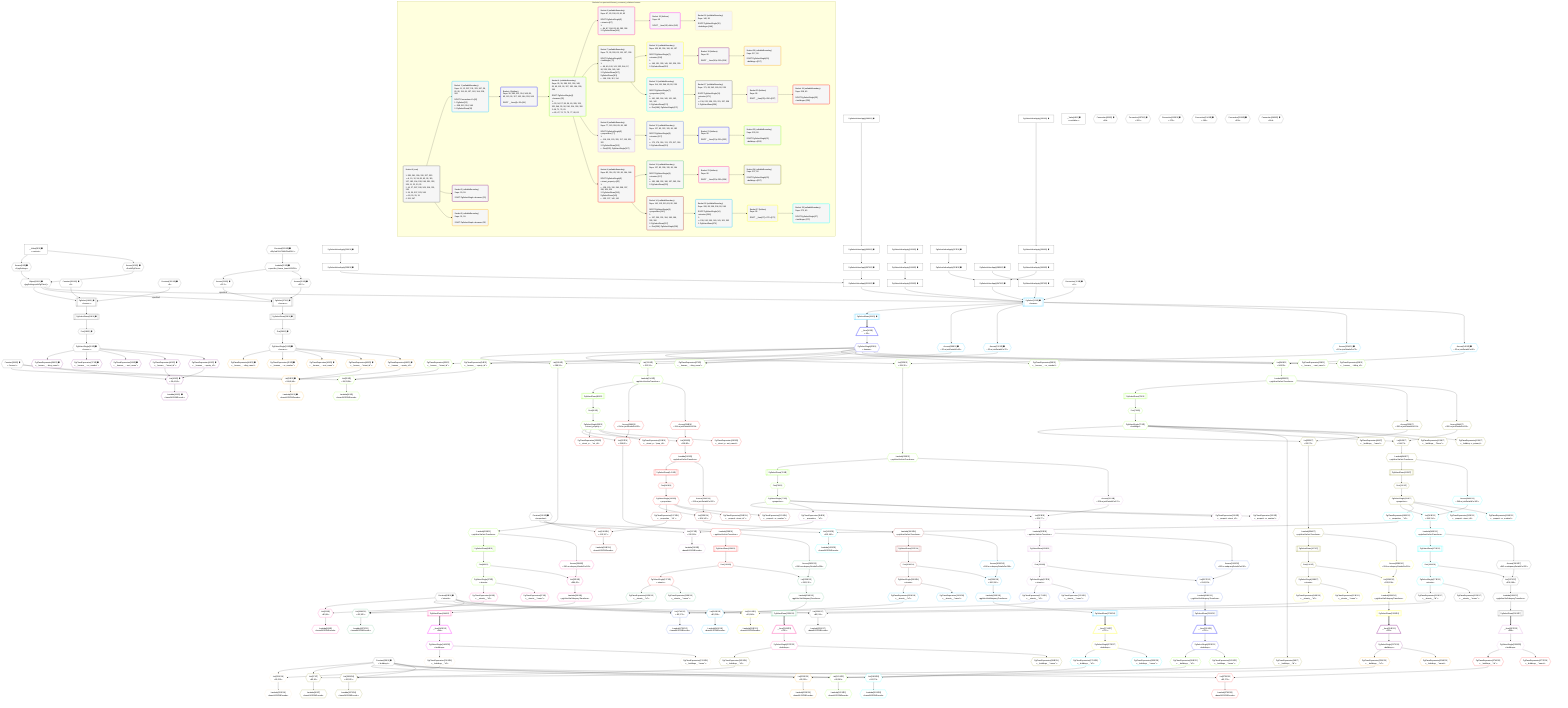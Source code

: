 %%{init: {'themeVariables': { 'fontSize': '12px'}}}%%
graph TD
    classDef path fill:#eee,stroke:#000,color:#000
    classDef plan fill:#fff,stroke-width:1px,color:#000
    classDef itemplan fill:#fff,stroke-width:2px,color:#000
    classDef unbatchedplan fill:#dff,stroke-width:1px,color:#000
    classDef sideeffectplan fill:#fcc,stroke-width:2px,color:#000
    classDef bucket fill:#f6f6f6,color:#000,stroke-width:2px,text-align:left


    %% plan dependencies
    PgSelect16[["PgSelect[16∈0] ➊<br />ᐸhousesᐳ"]]:::plan
    Object11{{"Object[11∈0] ➊<br />ᐸ{pgSettings,withPgClient}ᐳ"}}:::plan
    Constant351{{"Constant[351∈0] ➊<br />ᐸ2ᐳ"}}:::plan
    Constant352{{"Constant[352∈0] ➊<br />ᐸ3ᐳ"}}:::plan
    Object11 & Constant351 & Constant352 --> PgSelect16
    PgSelect27[["PgSelect[27∈0] ➊<br />ᐸhousesᐳ"]]:::plan
    Access23{{"Access[23∈0] ➊<br />ᐸ22.1ᐳ"}}:::plan
    Access25{{"Access[25∈0] ➊<br />ᐸ22.2ᐳ"}}:::plan
    Object11 -->|rejectNull| PgSelect27
    Access23 -->|rejectNull| PgSelect27
    Access25 --> PgSelect27
    Access9{{"Access[9∈0] ➊<br />ᐸ2.pgSettingsᐳ"}}:::plan
    Access10{{"Access[10∈0] ➊<br />ᐸ2.withPgClientᐳ"}}:::plan
    Access9 & Access10 --> Object11
    PgSelectInlineApply311["PgSelectInlineApply[311∈0] ➊"]:::plan
    PgSelectInlineApply295["PgSelectInlineApply[295∈0] ➊"]:::plan
    PgSelectInlineApply307["PgSelectInlineApply[307∈0] ➊"]:::plan
    PgSelectInlineApply295 & PgSelectInlineApply307 --> PgSelectInlineApply311
    PgSelectInlineApply347["PgSelectInlineApply[347∈0] ➊"]:::plan
    PgSelectInlineApply331["PgSelectInlineApply[331∈0] ➊"]:::plan
    PgSelectInlineApply343["PgSelectInlineApply[343∈0] ➊"]:::plan
    PgSelectInlineApply331 & PgSelectInlineApply343 --> PgSelectInlineApply347
    __Value2["__Value[2∈0] ➊<br />ᐸcontextᐳ"]:::plan
    __Value2 --> Access9
    __Value2 --> Access10
    First18{{"First[18∈0] ➊"}}:::plan
    PgSelectRows19[["PgSelectRows[19∈0] ➊"]]:::plan
    PgSelectRows19 --> First18
    PgSelect16 --> PgSelectRows19
    PgSelectSingle20{{"PgSelectSingle[20∈0] ➊<br />ᐸhousesᐳ"}}:::plan
    First18 --> PgSelectSingle20
    Lambda22{{"Lambda[22∈0] ➊<br />ᐸspecifier_House_base64JSONᐳ"}}:::plan
    Constant353{{"Constant[353∈0] ➊<br />ᐸ'WyJob3VzZXMiLDIsM10='ᐳ"}}:::plan
    Constant353 --> Lambda22
    Lambda22 --> Access23
    Lambda22 --> Access25
    First29{{"First[29∈0] ➊"}}:::plan
    PgSelectRows30[["PgSelectRows[30∈0] ➊"]]:::plan
    PgSelectRows30 --> First29
    PgSelect27 --> PgSelectRows30
    PgSelectSingle31{{"PgSelectSingle[31∈0] ➊<br />ᐸhousesᐳ"}}:::plan
    First29 --> PgSelectSingle31
    PgSelectInlineApply287["PgSelectInlineApply[287∈0] ➊"]:::plan
    PgSelectInlineApply283["PgSelectInlineApply[283∈0] ➊"]:::plan
    PgSelectInlineApply283 --> PgSelectInlineApply287
    PgSelectInlineApply291["PgSelectInlineApply[291∈0] ➊"]:::plan
    PgSelectInlineApply291 --> PgSelectInlineApply295
    PgSelectInlineApply303["PgSelectInlineApply[303∈0] ➊"]:::plan
    PgSelectInlineApply299["PgSelectInlineApply[299∈0] ➊"]:::plan
    PgSelectInlineApply299 --> PgSelectInlineApply303
    PgSelectInlineApply303 --> PgSelectInlineApply307
    PgSelectInlineApply319["PgSelectInlineApply[319∈0] ➊"]:::plan
    PgSelectInlineApply315["PgSelectInlineApply[315∈0] ➊"]:::plan
    PgSelectInlineApply315 --> PgSelectInlineApply319
    PgSelectInlineApply323["PgSelectInlineApply[323∈0] ➊"]:::plan
    PgSelectInlineApply319 --> PgSelectInlineApply323
    PgSelectInlineApply327["PgSelectInlineApply[327∈0] ➊"]:::plan
    PgSelectInlineApply327 --> PgSelectInlineApply331
    PgSelectInlineApply339["PgSelectInlineApply[339∈0] ➊"]:::plan
    PgSelectInlineApply335["PgSelectInlineApply[335∈0] ➊"]:::plan
    PgSelectInlineApply335 --> PgSelectInlineApply339
    PgSelectInlineApply339 --> PgSelectInlineApply343
    __Value4["__Value[4∈0] ➊<br />ᐸrootValueᐳ"]:::plan
    Connection12{{"Connection[12∈0] ➊<br />ᐸ8ᐳ"}}:::plan
    Constant39{{"Constant[39∈0] ➊<br />ᐸ'houses'ᐳ"}}:::plan
    Constant83{{"Constant[83∈0] ➊<br />ᐸ'streets'ᐳ"}}:::plan
    Connection93{{"Connection[93∈0] ➊<br />ᐸ89ᐳ"}}:::plan
    Constant95{{"Constant[95∈0] ➊<br />ᐸ'buildings'ᐳ"}}:::plan
    Constant115{{"Constant[115∈0] ➊<br />ᐸ'properties'ᐳ"}}:::plan
    Connection157{{"Connection[157∈0] ➊<br />ᐸ153ᐳ"}}:::plan
    Connection182{{"Connection[182∈0] ➊<br />ᐸ178ᐳ"}}:::plan
    Connection194{{"Connection[194∈0] ➊<br />ᐸ190ᐳ"}}:::plan
    Connection228{{"Connection[228∈0] ➊<br />ᐸ224ᐳ"}}:::plan
    Connection248{{"Connection[248∈0] ➊<br />ᐸ244ᐳ"}}:::plan
    PgSelect32[["PgSelect[32∈1] ➊<br />ᐸhousesᐳ"]]:::plan
    Object11 & Connection12 & PgSelectInlineApply287 & PgSelectInlineApply311 & PgSelectInlineApply323 & PgSelectInlineApply347 --> PgSelect32
    PgSelectRows33[["PgSelectRows[33∈1] ➊"]]:::plan
    PgSelect32 --> PgSelectRows33
    Access288{{"Access[288∈1] ➊<br />ᐸ32.m.joinDetailsFor61ᐳ"}}:::plan
    PgSelect32 --> Access288
    Access312{{"Access[312∈1] ➊<br />ᐸ32.m.joinDetailsFor78ᐳ"}}:::plan
    PgSelect32 --> Access312
    Access324{{"Access[324∈1] ➊<br />ᐸ32.m.joinDetailsFor73ᐳ"}}:::plan
    PgSelect32 --> Access324
    Access348{{"Access[348∈1] ➊<br />ᐸ32.m.joinDetailsFor68ᐳ"}}:::plan
    PgSelect32 --> Access348
    __Item34[/"__Item[34∈4]<br />ᐸ33ᐳ"\]:::itemplan
    PgSelectRows33 ==> __Item34
    PgSelectSingle35{{"PgSelectSingle[35∈4]<br />ᐸhousesᐳ"}}:::plan
    __Item34 --> PgSelectSingle35
    List55{{"List[55∈5]<br />ᐸ39,53,54ᐳ"}}:::plan
    PgClassExpression53{{"PgClassExpression[53∈5]<br />ᐸ__houses__.”street_id”ᐳ"}}:::plan
    PgClassExpression54{{"PgClassExpression[54∈5]<br />ᐸ__houses__...operty_id”ᐳ"}}:::plan
    Constant39 & PgClassExpression53 & PgClassExpression54 --> List55
    List289{{"List[289∈5]<br />ᐸ288,35ᐳ"}}:::plan
    Access288 & PgSelectSingle35 --> List289
    List313{{"List[313∈5]<br />ᐸ312,35ᐳ"}}:::plan
    Access312 & PgSelectSingle35 --> List313
    List325{{"List[325∈5]<br />ᐸ324,35ᐳ"}}:::plan
    Access324 & PgSelectSingle35 --> List325
    List349{{"List[349∈5]<br />ᐸ348,35ᐳ"}}:::plan
    Access348 & PgSelectSingle35 --> List349
    PgSelectSingle35 --> PgClassExpression53
    PgSelectSingle35 --> PgClassExpression54
    Lambda56{{"Lambda[56∈5]<br />ᐸbase64JSONEncodeᐳ"}}:::plan
    List55 --> Lambda56
    PgClassExpression57{{"PgClassExpression[57∈5]<br />ᐸ__houses__...ding_name”ᐳ"}}:::plan
    PgSelectSingle35 --> PgClassExpression57
    PgClassExpression58{{"PgClassExpression[58∈5]<br />ᐸ__houses__...or_number”ᐳ"}}:::plan
    PgSelectSingle35 --> PgClassExpression58
    PgClassExpression59{{"PgClassExpression[59∈5]<br />ᐸ__houses__...reet_name”ᐳ"}}:::plan
    PgSelectSingle35 --> PgClassExpression59
    PgClassExpression60{{"PgClassExpression[60∈5]<br />ᐸ__houses__...ilding_id”ᐳ"}}:::plan
    PgSelectSingle35 --> PgClassExpression60
    First65{{"First[65∈5]"}}:::plan
    PgSelectRows66[["PgSelectRows[66∈5]"]]:::plan
    PgSelectRows66 --> First65
    Lambda290{{"Lambda[290∈5]<br />ᐸpgInlineViaJoinTransformᐳ"}}:::plan
    Lambda290 --> PgSelectRows66
    PgSelectSingle67{{"PgSelectSingle[67∈5]<br />ᐸstreetsᐳ"}}:::plan
    First65 --> PgSelectSingle67
    First70{{"First[70∈5]"}}:::plan
    PgSelectRows71[["PgSelectRows[71∈5]"]]:::plan
    PgSelectRows71 --> First70
    Lambda350{{"Lambda[350∈5]<br />ᐸpgInlineViaJoinTransformᐳ"}}:::plan
    Lambda350 --> PgSelectRows71
    PgSelectSingle72{{"PgSelectSingle[72∈5]<br />ᐸbuildingsᐳ"}}:::plan
    First70 --> PgSelectSingle72
    First75{{"First[75∈5]"}}:::plan
    PgSelectRows76[["PgSelectRows[76∈5]"]]:::plan
    PgSelectRows76 --> First75
    Lambda326{{"Lambda[326∈5]<br />ᐸpgInlineViaJoinTransformᐳ"}}:::plan
    Lambda326 --> PgSelectRows76
    PgSelectSingle77{{"PgSelectSingle[77∈5]<br />ᐸpropertiesᐳ"}}:::plan
    First75 --> PgSelectSingle77
    First80{{"First[80∈5]"}}:::plan
    PgSelectRows81[["PgSelectRows[81∈5]"]]:::plan
    PgSelectRows81 --> First80
    Lambda314{{"Lambda[314∈5]<br />ᐸpgInlineViaJoinTransformᐳ"}}:::plan
    Lambda314 --> PgSelectRows81
    PgSelectSingle82{{"PgSelectSingle[82∈5]<br />ᐸstreet_propertyᐳ"}}:::plan
    First80 --> PgSelectSingle82
    List289 --> Lambda290
    List313 --> Lambda314
    List325 --> Lambda326
    List349 --> Lambda350
    List85{{"List[85∈6]<br />ᐸ83,84ᐳ"}}:::plan
    PgClassExpression84{{"PgClassExpression[84∈6]<br />ᐸ__streets__.”id”ᐳ"}}:::plan
    Constant83 & PgClassExpression84 --> List85
    List285{{"List[285∈6]<br />ᐸ284,65ᐳ"}}:::plan
    Access284{{"Access[284∈6]<br />ᐸ290.m.subqueryDetailsFor143ᐳ"}}:::plan
    Access284 & First65 --> List285
    PgSelectSingle67 --> PgClassExpression84
    Lambda86{{"Lambda[86∈6]<br />ᐸbase64JSONEncodeᐳ"}}:::plan
    List85 --> Lambda86
    PgClassExpression87{{"PgClassExpression[87∈6]<br />ᐸ__streets__.”name”ᐳ"}}:::plan
    PgSelectSingle67 --> PgClassExpression87
    PgSelectRows144[["PgSelectRows[144∈6]"]]:::plan
    Lambda286{{"Lambda[286∈6]<br />ᐸpgInlineViaSubqueryTransformᐳ"}}:::plan
    Lambda286 --> PgSelectRows144
    Lambda290 --> Access284
    List285 --> Lambda286
    __Item145[/"__Item[145∈15]<br />ᐸ144ᐳ"\]:::itemplan
    PgSelectRows144 ==> __Item145
    PgSelectSingle146{{"PgSelectSingle[146∈15]<br />ᐸbuildingsᐳ"}}:::plan
    __Item145 --> PgSelectSingle146
    List211{{"List[211∈16]<br />ᐸ95,210ᐳ"}}:::plan
    PgClassExpression210{{"PgClassExpression[210∈16]<br />ᐸ__buildings__.”id”ᐳ"}}:::plan
    Constant95 & PgClassExpression210 --> List211
    PgSelectSingle146 --> PgClassExpression210
    Lambda212{{"Lambda[212∈16]<br />ᐸbase64JSONEncodeᐳ"}}:::plan
    List211 --> Lambda212
    PgClassExpression213{{"PgClassExpression[213∈16]<br />ᐸ__buildings__.”name”ᐳ"}}:::plan
    PgSelectSingle146 --> PgClassExpression213
    List97{{"List[97∈7]<br />ᐸ95,96ᐳ"}}:::plan
    PgClassExpression96{{"PgClassExpression[96∈7]<br />ᐸ__buildings__.”id”ᐳ"}}:::plan
    Constant95 & PgClassExpression96 --> List97
    List333{{"List[333∈7]<br />ᐸ332,72ᐳ"}}:::plan
    Access332{{"Access[332∈7]<br />ᐸ350.m.joinDetailsFor102ᐳ"}}:::plan
    Access332 & PgSelectSingle72 --> List333
    List345{{"List[345∈7]<br />ᐸ344,72ᐳ"}}:::plan
    Access344{{"Access[344∈7]<br />ᐸ350.m.joinDetailsFor110ᐳ"}}:::plan
    Access344 & PgSelectSingle72 --> List345
    PgSelectSingle72 --> PgClassExpression96
    Lambda98{{"Lambda[98∈7]<br />ᐸbase64JSONEncodeᐳ"}}:::plan
    List97 --> Lambda98
    PgClassExpression99{{"PgClassExpression[99∈7]<br />ᐸ__buildings__.”name”ᐳ"}}:::plan
    PgSelectSingle72 --> PgClassExpression99
    PgClassExpression100{{"PgClassExpression[100∈7]<br />ᐸ__buildings__.”floors”ᐳ"}}:::plan
    PgSelectSingle72 --> PgClassExpression100
    PgClassExpression101{{"PgClassExpression[101∈7]<br />ᐸ__building...s_primary”ᐳ"}}:::plan
    PgSelectSingle72 --> PgClassExpression101
    First106{{"First[106∈7]"}}:::plan
    PgSelectRows107[["PgSelectRows[107∈7]"]]:::plan
    PgSelectRows107 --> First106
    Lambda334{{"Lambda[334∈7]<br />ᐸpgInlineViaJoinTransformᐳ"}}:::plan
    Lambda334 --> PgSelectRows107
    PgSelectSingle108{{"PgSelectSingle[108∈7]<br />ᐸstreetsᐳ"}}:::plan
    First106 --> PgSelectSingle108
    First112{{"First[112∈7]"}}:::plan
    PgSelectRows113[["PgSelectRows[113∈7]"]]:::plan
    PgSelectRows113 --> First112
    Lambda346{{"Lambda[346∈7]<br />ᐸpgInlineViaJoinTransformᐳ"}}:::plan
    Lambda346 --> PgSelectRows113
    PgSelectSingle114{{"PgSelectSingle[114∈7]<br />ᐸpropertiesᐳ"}}:::plan
    First112 --> PgSelectSingle114
    Lambda350 --> Access332
    List333 --> Lambda334
    Lambda350 --> Access344
    List345 --> Lambda346
    List149{{"List[149∈10]<br />ᐸ83,148ᐳ"}}:::plan
    PgClassExpression148{{"PgClassExpression[148∈10]<br />ᐸ__streets__.”id”ᐳ"}}:::plan
    Constant83 & PgClassExpression148 --> List149
    List329{{"List[329∈10]<br />ᐸ328,106ᐳ"}}:::plan
    Access328{{"Access[328∈10]<br />ᐸ334.m.subqueryDetailsFor214ᐳ"}}:::plan
    Access328 & First106 --> List329
    PgSelectSingle108 --> PgClassExpression148
    Lambda150{{"Lambda[150∈10]<br />ᐸbase64JSONEncodeᐳ"}}:::plan
    List149 --> Lambda150
    PgClassExpression151{{"PgClassExpression[151∈10]<br />ᐸ__streets__.”name”ᐳ"}}:::plan
    PgSelectSingle108 --> PgClassExpression151
    PgSelectRows215[["PgSelectRows[215∈10]"]]:::plan
    Lambda330{{"Lambda[330∈10]<br />ᐸpgInlineViaSubqueryTransformᐳ"}}:::plan
    Lambda330 --> PgSelectRows215
    Lambda334 --> Access328
    List329 --> Lambda330
    __Item216[/"__Item[216∈19]<br />ᐸ215ᐳ"\]:::itemplan
    PgSelectRows215 ==> __Item216
    PgSelectSingle217{{"PgSelectSingle[217∈19]<br />ᐸbuildingsᐳ"}}:::plan
    __Item216 --> PgSelectSingle217
    List252{{"List[252∈20]<br />ᐸ95,251ᐳ"}}:::plan
    PgClassExpression251{{"PgClassExpression[251∈20]<br />ᐸ__buildings__.”id”ᐳ"}}:::plan
    Constant95 & PgClassExpression251 --> List252
    PgSelectSingle217 --> PgClassExpression251
    Lambda253{{"Lambda[253∈20]<br />ᐸbase64JSONEncodeᐳ"}}:::plan
    List252 --> Lambda253
    PgClassExpression254{{"PgClassExpression[254∈20]<br />ᐸ__buildings__.”name”ᐳ"}}:::plan
    PgSelectSingle217 --> PgClassExpression254
    List161{{"List[161∈11]<br />ᐸ115,160ᐳ"}}:::plan
    PgClassExpression160{{"PgClassExpression[160∈11]<br />ᐸ__properties__.”id”ᐳ"}}:::plan
    Constant115 & PgClassExpression160 --> List161
    List341{{"List[341∈11]<br />ᐸ340,114ᐳ"}}:::plan
    Access340{{"Access[340∈11]<br />ᐸ346.m.joinDetailsFor165ᐳ"}}:::plan
    Access340 & PgSelectSingle114 --> List341
    PgSelectSingle114 --> PgClassExpression160
    Lambda162{{"Lambda[162∈11]<br />ᐸbase64JSONEncodeᐳ"}}:::plan
    List161 --> Lambda162
    PgClassExpression163{{"PgClassExpression[163∈11]<br />ᐸ__properti...street_id”ᐳ"}}:::plan
    PgSelectSingle114 --> PgClassExpression163
    PgClassExpression164{{"PgClassExpression[164∈11]<br />ᐸ__properti...or_number”ᐳ"}}:::plan
    PgSelectSingle114 --> PgClassExpression164
    First169{{"First[169∈11]"}}:::plan
    PgSelectRows170[["PgSelectRows[170∈11]"]]:::plan
    PgSelectRows170 --> First169
    Lambda342{{"Lambda[342∈11]<br />ᐸpgInlineViaJoinTransformᐳ"}}:::plan
    Lambda342 --> PgSelectRows170
    PgSelectSingle171{{"PgSelectSingle[171∈11]<br />ᐸstreetsᐳ"}}:::plan
    First169 --> PgSelectSingle171
    Lambda346 --> Access340
    List341 --> Lambda342
    List220{{"List[220∈17]<br />ᐸ83,219ᐳ"}}:::plan
    PgClassExpression219{{"PgClassExpression[219∈17]<br />ᐸ__streets__.”id”ᐳ"}}:::plan
    Constant83 & PgClassExpression219 --> List220
    List337{{"List[337∈17]<br />ᐸ336,169ᐳ"}}:::plan
    Access336{{"Access[336∈17]<br />ᐸ342.m.subqueryDetailsFor255ᐳ"}}:::plan
    Access336 & First169 --> List337
    PgSelectSingle171 --> PgClassExpression219
    Lambda221{{"Lambda[221∈17]<br />ᐸbase64JSONEncodeᐳ"}}:::plan
    List220 --> Lambda221
    PgClassExpression222{{"PgClassExpression[222∈17]<br />ᐸ__streets__.”name”ᐳ"}}:::plan
    PgSelectSingle171 --> PgClassExpression222
    PgSelectRows256[["PgSelectRows[256∈17]"]]:::plan
    Lambda338{{"Lambda[338∈17]<br />ᐸpgInlineViaSubqueryTransformᐳ"}}:::plan
    Lambda338 --> PgSelectRows256
    Lambda342 --> Access336
    List337 --> Lambda338
    __Item257[/"__Item[257∈25]<br />ᐸ256ᐳ"\]:::itemplan
    PgSelectRows256 ==> __Item257
    PgSelectSingle258{{"PgSelectSingle[258∈25]<br />ᐸbuildingsᐳ"}}:::plan
    __Item257 --> PgSelectSingle258
    List275{{"List[275∈26]<br />ᐸ95,274ᐳ"}}:::plan
    PgClassExpression274{{"PgClassExpression[274∈26]<br />ᐸ__buildings__.”id”ᐳ"}}:::plan
    Constant95 & PgClassExpression274 --> List275
    PgSelectSingle258 --> PgClassExpression274
    Lambda276{{"Lambda[276∈26]<br />ᐸbase64JSONEncodeᐳ"}}:::plan
    List275 --> Lambda276
    PgClassExpression277{{"PgClassExpression[277∈26]<br />ᐸ__buildings__.”name”ᐳ"}}:::plan
    PgSelectSingle258 --> PgClassExpression277
    List117{{"List[117∈8]<br />ᐸ115,116ᐳ"}}:::plan
    PgClassExpression116{{"PgClassExpression[116∈8]<br />ᐸ__properties__.”id”ᐳ"}}:::plan
    Constant115 & PgClassExpression116 --> List117
    List321{{"List[321∈8]<br />ᐸ320,77ᐳ"}}:::plan
    Access320{{"Access[320∈8]<br />ᐸ326.m.joinDetailsFor121ᐳ"}}:::plan
    Access320 & PgSelectSingle77 --> List321
    PgSelectSingle77 --> PgClassExpression116
    Lambda118{{"Lambda[118∈8]<br />ᐸbase64JSONEncodeᐳ"}}:::plan
    List117 --> Lambda118
    PgClassExpression119{{"PgClassExpression[119∈8]<br />ᐸ__properti...street_id”ᐳ"}}:::plan
    PgSelectSingle77 --> PgClassExpression119
    PgClassExpression120{{"PgClassExpression[120∈8]<br />ᐸ__properti...or_number”ᐳ"}}:::plan
    PgSelectSingle77 --> PgClassExpression120
    First125{{"First[125∈8]"}}:::plan
    PgSelectRows126[["PgSelectRows[126∈8]"]]:::plan
    PgSelectRows126 --> First125
    Lambda322{{"Lambda[322∈8]<br />ᐸpgInlineViaJoinTransformᐳ"}}:::plan
    Lambda322 --> PgSelectRows126
    PgSelectSingle127{{"PgSelectSingle[127∈8]<br />ᐸstreetsᐳ"}}:::plan
    First125 --> PgSelectSingle127
    Lambda326 --> Access320
    List321 --> Lambda322
    List174{{"List[174∈12]<br />ᐸ83,173ᐳ"}}:::plan
    PgClassExpression173{{"PgClassExpression[173∈12]<br />ᐸ__streets__.”id”ᐳ"}}:::plan
    Constant83 & PgClassExpression173 --> List174
    List317{{"List[317∈12]<br />ᐸ316,125ᐳ"}}:::plan
    Access316{{"Access[316∈12]<br />ᐸ322.m.subqueryDetailsFor230ᐳ"}}:::plan
    Access316 & First125 --> List317
    PgSelectSingle127 --> PgClassExpression173
    Lambda175{{"Lambda[175∈12]<br />ᐸbase64JSONEncodeᐳ"}}:::plan
    List174 --> Lambda175
    PgClassExpression176{{"PgClassExpression[176∈12]<br />ᐸ__streets__.”name”ᐳ"}}:::plan
    PgSelectSingle127 --> PgClassExpression176
    PgSelectRows231[["PgSelectRows[231∈12]"]]:::plan
    Lambda318{{"Lambda[318∈12]<br />ᐸpgInlineViaSubqueryTransformᐳ"}}:::plan
    Lambda318 --> PgSelectRows231
    Lambda322 --> Access316
    List317 --> Lambda318
    __Item232[/"__Item[232∈21]<br />ᐸ231ᐳ"\]:::itemplan
    PgSelectRows231 ==> __Item232
    PgSelectSingle233{{"PgSelectSingle[233∈21]<br />ᐸbuildingsᐳ"}}:::plan
    __Item232 --> PgSelectSingle233
    List261{{"List[261∈22]<br />ᐸ95,260ᐳ"}}:::plan
    PgClassExpression260{{"PgClassExpression[260∈22]<br />ᐸ__buildings__.”id”ᐳ"}}:::plan
    Constant95 & PgClassExpression260 --> List261
    PgSelectSingle233 --> PgClassExpression260
    Lambda262{{"Lambda[262∈22]<br />ᐸbase64JSONEncodeᐳ"}}:::plan
    List261 --> Lambda262
    PgClassExpression263{{"PgClassExpression[263∈22]<br />ᐸ__buildings__.”name”ᐳ"}}:::plan
    PgSelectSingle233 --> PgClassExpression263
    List297{{"List[297∈9]<br />ᐸ296,82ᐳ"}}:::plan
    Access296{{"Access[296∈9]<br />ᐸ314.m.joinDetailsFor131ᐳ"}}:::plan
    Access296 & PgSelectSingle82 --> List297
    List309{{"List[309∈9]<br />ᐸ308,82ᐳ"}}:::plan
    Access308{{"Access[308∈9]<br />ᐸ314.m.joinDetailsFor138ᐳ"}}:::plan
    Access308 & PgSelectSingle82 --> List309
    PgClassExpression128{{"PgClassExpression[128∈9]<br />ᐸ__street_p..._.”str_id”ᐳ"}}:::plan
    PgSelectSingle82 --> PgClassExpression128
    PgClassExpression129{{"PgClassExpression[129∈9]<br />ᐸ__street_p....”prop_id”ᐳ"}}:::plan
    PgSelectSingle82 --> PgClassExpression129
    PgClassExpression130{{"PgClassExpression[130∈9]<br />ᐸ__street_p...ent_owner”ᐳ"}}:::plan
    PgSelectSingle82 --> PgClassExpression130
    First135{{"First[135∈9]"}}:::plan
    PgSelectRows136[["PgSelectRows[136∈9]"]]:::plan
    PgSelectRows136 --> First135
    Lambda298{{"Lambda[298∈9]<br />ᐸpgInlineViaJoinTransformᐳ"}}:::plan
    Lambda298 --> PgSelectRows136
    PgSelectSingle137{{"PgSelectSingle[137∈9]<br />ᐸstreetsᐳ"}}:::plan
    First135 --> PgSelectSingle137
    First140{{"First[140∈9]"}}:::plan
    PgSelectRows141[["PgSelectRows[141∈9]"]]:::plan
    PgSelectRows141 --> First140
    Lambda310{{"Lambda[310∈9]<br />ᐸpgInlineViaJoinTransformᐳ"}}:::plan
    Lambda310 --> PgSelectRows141
    PgSelectSingle142{{"PgSelectSingle[142∈9]<br />ᐸpropertiesᐳ"}}:::plan
    First140 --> PgSelectSingle142
    Lambda314 --> Access296
    List297 --> Lambda298
    Lambda314 --> Access308
    List309 --> Lambda310
    List186{{"List[186∈13]<br />ᐸ83,185ᐳ"}}:::plan
    PgClassExpression185{{"PgClassExpression[185∈13]<br />ᐸ__streets__.”id”ᐳ"}}:::plan
    Constant83 & PgClassExpression185 --> List186
    List293{{"List[293∈13]<br />ᐸ292,135ᐳ"}}:::plan
    Access292{{"Access[292∈13]<br />ᐸ298.m.subqueryDetailsFor234ᐳ"}}:::plan
    Access292 & First135 --> List293
    PgSelectSingle137 --> PgClassExpression185
    Lambda187{{"Lambda[187∈13]<br />ᐸbase64JSONEncodeᐳ"}}:::plan
    List186 --> Lambda187
    PgClassExpression188{{"PgClassExpression[188∈13]<br />ᐸ__streets__.”name”ᐳ"}}:::plan
    PgSelectSingle137 --> PgClassExpression188
    PgSelectRows235[["PgSelectRows[235∈13]"]]:::plan
    Lambda294{{"Lambda[294∈13]<br />ᐸpgInlineViaSubqueryTransformᐳ"}}:::plan
    Lambda294 --> PgSelectRows235
    Lambda298 --> Access292
    List293 --> Lambda294
    __Item236[/"__Item[236∈23]<br />ᐸ235ᐳ"\]:::itemplan
    PgSelectRows235 ==> __Item236
    PgSelectSingle237{{"PgSelectSingle[237∈23]<br />ᐸbuildingsᐳ"}}:::plan
    __Item236 --> PgSelectSingle237
    List266{{"List[266∈24]<br />ᐸ95,265ᐳ"}}:::plan
    PgClassExpression265{{"PgClassExpression[265∈24]<br />ᐸ__buildings__.”id”ᐳ"}}:::plan
    Constant95 & PgClassExpression265 --> List266
    PgSelectSingle237 --> PgClassExpression265
    Lambda267{{"Lambda[267∈24]<br />ᐸbase64JSONEncodeᐳ"}}:::plan
    List266 --> Lambda267
    PgClassExpression268{{"PgClassExpression[268∈24]<br />ᐸ__buildings__.”name”ᐳ"}}:::plan
    PgSelectSingle237 --> PgClassExpression268
    List198{{"List[198∈14]<br />ᐸ115,197ᐳ"}}:::plan
    PgClassExpression197{{"PgClassExpression[197∈14]<br />ᐸ__properties__.”id”ᐳ"}}:::plan
    Constant115 & PgClassExpression197 --> List198
    List305{{"List[305∈14]<br />ᐸ304,142ᐳ"}}:::plan
    Access304{{"Access[304∈14]<br />ᐸ310.m.joinDetailsFor202ᐳ"}}:::plan
    Access304 & PgSelectSingle142 --> List305
    PgSelectSingle142 --> PgClassExpression197
    Lambda199{{"Lambda[199∈14]<br />ᐸbase64JSONEncodeᐳ"}}:::plan
    List198 --> Lambda199
    PgClassExpression200{{"PgClassExpression[200∈14]<br />ᐸ__properti...street_id”ᐳ"}}:::plan
    PgSelectSingle142 --> PgClassExpression200
    PgClassExpression201{{"PgClassExpression[201∈14]<br />ᐸ__properti...or_number”ᐳ"}}:::plan
    PgSelectSingle142 --> PgClassExpression201
    First206{{"First[206∈14]"}}:::plan
    PgSelectRows207[["PgSelectRows[207∈14]"]]:::plan
    PgSelectRows207 --> First206
    Lambda306{{"Lambda[306∈14]<br />ᐸpgInlineViaJoinTransformᐳ"}}:::plan
    Lambda306 --> PgSelectRows207
    PgSelectSingle208{{"PgSelectSingle[208∈14]<br />ᐸstreetsᐳ"}}:::plan
    First206 --> PgSelectSingle208
    Lambda310 --> Access304
    List305 --> Lambda306
    List240{{"List[240∈18]<br />ᐸ83,239ᐳ"}}:::plan
    PgClassExpression239{{"PgClassExpression[239∈18]<br />ᐸ__streets__.”id”ᐳ"}}:::plan
    Constant83 & PgClassExpression239 --> List240
    List301{{"List[301∈18]<br />ᐸ300,206ᐳ"}}:::plan
    Access300{{"Access[300∈18]<br />ᐸ306.m.subqueryDetailsFor269ᐳ"}}:::plan
    Access300 & First206 --> List301
    PgSelectSingle208 --> PgClassExpression239
    Lambda241{{"Lambda[241∈18]<br />ᐸbase64JSONEncodeᐳ"}}:::plan
    List240 --> Lambda241
    PgClassExpression242{{"PgClassExpression[242∈18]<br />ᐸ__streets__.”name”ᐳ"}}:::plan
    PgSelectSingle208 --> PgClassExpression242
    PgSelectRows270[["PgSelectRows[270∈18]"]]:::plan
    Lambda302{{"Lambda[302∈18]<br />ᐸpgInlineViaSubqueryTransformᐳ"}}:::plan
    Lambda302 --> PgSelectRows270
    Lambda306 --> Access300
    List301 --> Lambda302
    __Item271[/"__Item[271∈27]<br />ᐸ270ᐳ"\]:::itemplan
    PgSelectRows270 ==> __Item271
    PgSelectSingle272{{"PgSelectSingle[272∈27]<br />ᐸbuildingsᐳ"}}:::plan
    __Item271 --> PgSelectSingle272
    List280{{"List[280∈28]<br />ᐸ95,279ᐳ"}}:::plan
    PgClassExpression279{{"PgClassExpression[279∈28]<br />ᐸ__buildings__.”id”ᐳ"}}:::plan
    Constant95 & PgClassExpression279 --> List280
    PgSelectSingle272 --> PgClassExpression279
    Lambda281{{"Lambda[281∈28]<br />ᐸbase64JSONEncodeᐳ"}}:::plan
    List280 --> Lambda281
    PgClassExpression282{{"PgClassExpression[282∈28]<br />ᐸ__buildings__.”name”ᐳ"}}:::plan
    PgSelectSingle272 --> PgClassExpression282
    List42{{"List[42∈2] ➊<br />ᐸ39,40,41ᐳ"}}:::plan
    PgClassExpression40{{"PgClassExpression[40∈2] ➊<br />ᐸ__houses__.”street_id”ᐳ"}}:::plan
    PgClassExpression41{{"PgClassExpression[41∈2] ➊<br />ᐸ__houses__...operty_id”ᐳ"}}:::plan
    Constant39 & PgClassExpression40 & PgClassExpression41 --> List42
    PgClassExpression36{{"PgClassExpression[36∈2] ➊<br />ᐸ__houses__...ding_name”ᐳ"}}:::plan
    PgSelectSingle20 --> PgClassExpression36
    PgClassExpression37{{"PgClassExpression[37∈2] ➊<br />ᐸ__houses__...or_number”ᐳ"}}:::plan
    PgSelectSingle20 --> PgClassExpression37
    PgClassExpression38{{"PgClassExpression[38∈2] ➊<br />ᐸ__houses__...reet_name”ᐳ"}}:::plan
    PgSelectSingle20 --> PgClassExpression38
    PgSelectSingle20 --> PgClassExpression40
    PgSelectSingle20 --> PgClassExpression41
    Lambda43{{"Lambda[43∈2] ➊<br />ᐸbase64JSONEncodeᐳ"}}:::plan
    List42 --> Lambda43
    List50{{"List[50∈3] ➊<br />ᐸ39,48,49ᐳ"}}:::plan
    PgClassExpression48{{"PgClassExpression[48∈3] ➊<br />ᐸ__houses__.”street_id”ᐳ"}}:::plan
    PgClassExpression49{{"PgClassExpression[49∈3] ➊<br />ᐸ__houses__...operty_id”ᐳ"}}:::plan
    Constant39 & PgClassExpression48 & PgClassExpression49 --> List50
    PgClassExpression44{{"PgClassExpression[44∈3] ➊<br />ᐸ__houses__...ding_name”ᐳ"}}:::plan
    PgSelectSingle31 --> PgClassExpression44
    PgClassExpression45{{"PgClassExpression[45∈3] ➊<br />ᐸ__houses__...or_number”ᐳ"}}:::plan
    PgSelectSingle31 --> PgClassExpression45
    PgClassExpression46{{"PgClassExpression[46∈3] ➊<br />ᐸ__houses__...reet_name”ᐳ"}}:::plan
    PgSelectSingle31 --> PgClassExpression46
    PgSelectSingle31 --> PgClassExpression48
    PgSelectSingle31 --> PgClassExpression49
    Lambda51{{"Lambda[51∈3] ➊<br />ᐸbase64JSONEncodeᐳ"}}:::plan
    List50 --> Lambda51

    %% define steps

    subgraph "Buckets for queries/v4/smart_comment_relations.houses"
    Bucket0("Bucket 0 (root)<br /><br />1: 283, 291, 299, 315, 327, 335<br />ᐳ: 9, 10, 12, 39, 83, 93, 95, 115, 157, 182, 194, 228, 248, 351, 352, 353, 11, 22, 23, 25<br />2: 16, 27, 287, 295, 303, 319, 331, 339<br />3: 19, 30, 307, 323, 343<br />ᐳ: 18, 20, 29, 31<br />4: 311, 347"):::bucket
    classDef bucket0 stroke:#696969
    class Bucket0,__Value2,__Value4,Access9,Access10,Object11,Connection12,PgSelect16,First18,PgSelectRows19,PgSelectSingle20,Lambda22,Access23,Access25,PgSelect27,First29,PgSelectRows30,PgSelectSingle31,Constant39,Constant83,Connection93,Constant95,Constant115,Connection157,Connection182,Connection194,Connection228,Connection248,PgSelectInlineApply283,PgSelectInlineApply287,PgSelectInlineApply291,PgSelectInlineApply295,PgSelectInlineApply299,PgSelectInlineApply303,PgSelectInlineApply307,PgSelectInlineApply311,PgSelectInlineApply315,PgSelectInlineApply319,PgSelectInlineApply323,PgSelectInlineApply327,PgSelectInlineApply331,PgSelectInlineApply335,PgSelectInlineApply339,PgSelectInlineApply343,PgSelectInlineApply347,Constant351,Constant352,Constant353 bucket0
    Bucket1("Bucket 1 (nullableBoundary)<br />Deps: 11, 12, 287, 311, 323, 347, 39, 83, 95, 115, 93, 157, 182, 194, 228, 248<br /><br />ROOT Connectionᐸ8ᐳ[12]<br />1: PgSelect[32]<br />ᐳ: 288, 312, 324, 348<br />2: PgSelectRows[33]"):::bucket
    classDef bucket1 stroke:#00bfff
    class Bucket1,PgSelect32,PgSelectRows33,Access288,Access312,Access324,Access348 bucket1
    Bucket2("Bucket 2 (nullableBoundary)<br />Deps: 20, 39<br /><br />ROOT PgSelectSingleᐸhousesᐳ[20]"):::bucket
    classDef bucket2 stroke:#7f007f
    class Bucket2,PgClassExpression36,PgClassExpression37,PgClassExpression38,PgClassExpression40,PgClassExpression41,List42,Lambda43 bucket2
    Bucket3("Bucket 3 (nullableBoundary)<br />Deps: 31, 39<br /><br />ROOT PgSelectSingleᐸhousesᐳ[31]"):::bucket
    classDef bucket3 stroke:#ffa500
    class Bucket3,PgClassExpression44,PgClassExpression45,PgClassExpression46,PgClassExpression48,PgClassExpression49,List50,Lambda51 bucket3
    Bucket4("Bucket 4 (listItem)<br />Deps: 39, 288, 312, 324, 348, 83, 95, 115, 93, 157, 182, 194, 228, 248<br /><br />ROOT __Item{4}ᐸ33ᐳ[34]"):::bucket
    classDef bucket4 stroke:#0000ff
    class Bucket4,__Item34,PgSelectSingle35 bucket4
    Bucket5("Bucket 5 (nullableBoundary)<br />Deps: 35, 39, 288, 312, 324, 348, 83, 95, 115, 93, 157, 182, 194, 228, 248<br /><br />ROOT PgSelectSingle{4}ᐸhousesᐳ[35]<br />1: <br />ᐳ: 53, 54, 57, 58, 59, 60, 289, 313, 325, 349, 55, 56, 290, 314, 326, 350<br />2: 66, 71, 76, 81<br />ᐳ: 65, 67, 70, 72, 75, 77, 80, 82"):::bucket
    classDef bucket5 stroke:#7fff00
    class Bucket5,PgClassExpression53,PgClassExpression54,List55,Lambda56,PgClassExpression57,PgClassExpression58,PgClassExpression59,PgClassExpression60,First65,PgSelectRows66,PgSelectSingle67,First70,PgSelectRows71,PgSelectSingle72,First75,PgSelectRows76,PgSelectSingle77,First80,PgSelectRows81,PgSelectSingle82,List289,Lambda290,List313,Lambda314,List325,Lambda326,List349,Lambda350 bucket5
    Bucket6("Bucket 6 (nullableBoundary)<br />Deps: 67, 83, 290, 65, 95, 93<br /><br />ROOT PgSelectSingle{5}ᐸstreetsᐳ[67]<br />1: <br />ᐳ: 84, 87, 284, 85, 86, 285, 286<br />2: PgSelectRows[144]"):::bucket
    classDef bucket6 stroke:#ff1493
    class Bucket6,PgClassExpression84,List85,Lambda86,PgClassExpression87,PgSelectRows144,Access284,List285,Lambda286 bucket6
    Bucket7("Bucket 7 (nullableBoundary)<br />Deps: 72, 95, 350, 83, 115, 157, 228<br /><br />ROOT PgSelectSingle{5}ᐸbuildingsᐳ[72]<br />1: <br />ᐳ: 96, 99, 100, 101, 332, 344, 97, 98, 333, 334, 345, 346<br />2: PgSelectRows[107], PgSelectRows[113]<br />ᐳ: 106, 108, 112, 114"):::bucket
    classDef bucket7 stroke:#808000
    class Bucket7,PgClassExpression96,List97,Lambda98,PgClassExpression99,PgClassExpression100,PgClassExpression101,First106,PgSelectRows107,PgSelectSingle108,First112,PgSelectRows113,PgSelectSingle114,Access332,List333,Lambda334,Access344,List345,Lambda346 bucket7
    Bucket8("Bucket 8 (nullableBoundary)<br />Deps: 77, 115, 326, 83, 95, 182<br /><br />ROOT PgSelectSingle{5}ᐸpropertiesᐳ[77]<br />1: <br />ᐳ: 116, 119, 120, 320, 117, 118, 321, 322<br />2: PgSelectRows[126]<br />ᐳ: First[125], PgSelectSingle[127]"):::bucket
    classDef bucket8 stroke:#dda0dd
    class Bucket8,PgClassExpression116,List117,Lambda118,PgClassExpression119,PgClassExpression120,First125,PgSelectRows126,PgSelectSingle127,Access320,List321,Lambda322 bucket8
    Bucket9("Bucket 9 (nullableBoundary)<br />Deps: 82, 314, 83, 115, 95, 194, 248<br /><br />ROOT PgSelectSingle{5}ᐸstreet_propertyᐳ[82]<br />1: <br />ᐳ: 128, 129, 130, 296, 308, 297, 298, 309, 310<br />2: PgSelectRows[136], PgSelectRows[141]<br />ᐳ: 135, 137, 140, 142"):::bucket
    classDef bucket9 stroke:#ff0000
    class Bucket9,PgClassExpression128,PgClassExpression129,PgClassExpression130,First135,PgSelectRows136,PgSelectSingle137,First140,PgSelectRows141,PgSelectSingle142,Access296,List297,Lambda298,Access308,List309,Lambda310 bucket9
    Bucket10("Bucket 10 (nullableBoundary)<br />Deps: 108, 83, 334, 106, 95, 157<br /><br />ROOT PgSelectSingle{7}ᐸstreetsᐳ[108]<br />1: <br />ᐳ: 148, 151, 328, 149, 150, 329, 330<br />2: PgSelectRows[215]"):::bucket
    classDef bucket10 stroke:#ffff00
    class Bucket10,PgClassExpression148,List149,Lambda150,PgClassExpression151,PgSelectRows215,Access328,List329,Lambda330 bucket10
    Bucket11("Bucket 11 (nullableBoundary)<br />Deps: 114, 115, 346, 83, 95, 228<br /><br />ROOT PgSelectSingle{7}ᐸpropertiesᐳ[114]<br />1: <br />ᐳ: 160, 163, 164, 340, 161, 162, 341, 342<br />2: PgSelectRows[170]<br />ᐳ: First[169], PgSelectSingle[171]"):::bucket
    classDef bucket11 stroke:#00ffff
    class Bucket11,PgClassExpression160,List161,Lambda162,PgClassExpression163,PgClassExpression164,First169,PgSelectRows170,PgSelectSingle171,Access340,List341,Lambda342 bucket11
    Bucket12("Bucket 12 (nullableBoundary)<br />Deps: 127, 83, 322, 125, 95, 182<br /><br />ROOT PgSelectSingle{8}ᐸstreetsᐳ[127]<br />1: <br />ᐳ: 173, 176, 316, 174, 175, 317, 318<br />2: PgSelectRows[231]"):::bucket
    classDef bucket12 stroke:#4169e1
    class Bucket12,PgClassExpression173,List174,Lambda175,PgClassExpression176,PgSelectRows231,Access316,List317,Lambda318 bucket12
    Bucket13("Bucket 13 (nullableBoundary)<br />Deps: 137, 83, 298, 135, 95, 194<br /><br />ROOT PgSelectSingle{9}ᐸstreetsᐳ[137]<br />1: <br />ᐳ: 185, 188, 292, 186, 187, 293, 294<br />2: PgSelectRows[235]"):::bucket
    classDef bucket13 stroke:#3cb371
    class Bucket13,PgClassExpression185,List186,Lambda187,PgClassExpression188,PgSelectRows235,Access292,List293,Lambda294 bucket13
    Bucket14("Bucket 14 (nullableBoundary)<br />Deps: 142, 115, 310, 83, 95, 248<br /><br />ROOT PgSelectSingle{9}ᐸpropertiesᐳ[142]<br />1: <br />ᐳ: 197, 200, 201, 304, 198, 199, 305, 306<br />2: PgSelectRows[207]<br />ᐳ: First[206], PgSelectSingle[208]"):::bucket
    classDef bucket14 stroke:#a52a2a
    class Bucket14,PgClassExpression197,List198,Lambda199,PgClassExpression200,PgClassExpression201,First206,PgSelectRows207,PgSelectSingle208,Access304,List305,Lambda306 bucket14
    Bucket15("Bucket 15 (listItem)<br />Deps: 95<br /><br />ROOT __Item{15}ᐸ144ᐳ[145]"):::bucket
    classDef bucket15 stroke:#ff00ff
    class Bucket15,__Item145,PgSelectSingle146 bucket15
    Bucket16("Bucket 16 (nullableBoundary)<br />Deps: 146, 95<br /><br />ROOT PgSelectSingle{15}ᐸbuildingsᐳ[146]"):::bucket
    classDef bucket16 stroke:#f5deb3
    class Bucket16,PgClassExpression210,List211,Lambda212,PgClassExpression213 bucket16
    Bucket17("Bucket 17 (nullableBoundary)<br />Deps: 171, 83, 342, 169, 95, 228<br /><br />ROOT PgSelectSingle{11}ᐸstreetsᐳ[171]<br />1: <br />ᐳ: 219, 222, 336, 220, 221, 337, 338<br />2: PgSelectRows[256]"):::bucket
    classDef bucket17 stroke:#696969
    class Bucket17,PgClassExpression219,List220,Lambda221,PgClassExpression222,PgSelectRows256,Access336,List337,Lambda338 bucket17
    Bucket18("Bucket 18 (nullableBoundary)<br />Deps: 208, 83, 306, 206, 95, 248<br /><br />ROOT PgSelectSingle{14}ᐸstreetsᐳ[208]<br />1: <br />ᐳ: 239, 242, 300, 240, 241, 301, 302<br />2: PgSelectRows[270]"):::bucket
    classDef bucket18 stroke:#00bfff
    class Bucket18,PgClassExpression239,List240,Lambda241,PgClassExpression242,PgSelectRows270,Access300,List301,Lambda302 bucket18
    Bucket19("Bucket 19 (listItem)<br />Deps: 95<br /><br />ROOT __Item{19}ᐸ215ᐳ[216]"):::bucket
    classDef bucket19 stroke:#7f007f
    class Bucket19,__Item216,PgSelectSingle217 bucket19
    Bucket20("Bucket 20 (nullableBoundary)<br />Deps: 217, 95<br /><br />ROOT PgSelectSingle{19}ᐸbuildingsᐳ[217]"):::bucket
    classDef bucket20 stroke:#ffa500
    class Bucket20,PgClassExpression251,List252,Lambda253,PgClassExpression254 bucket20
    Bucket21("Bucket 21 (listItem)<br />Deps: 95<br /><br />ROOT __Item{21}ᐸ231ᐳ[232]"):::bucket
    classDef bucket21 stroke:#0000ff
    class Bucket21,__Item232,PgSelectSingle233 bucket21
    Bucket22("Bucket 22 (nullableBoundary)<br />Deps: 233, 95<br /><br />ROOT PgSelectSingle{21}ᐸbuildingsᐳ[233]"):::bucket
    classDef bucket22 stroke:#7fff00
    class Bucket22,PgClassExpression260,List261,Lambda262,PgClassExpression263 bucket22
    Bucket23("Bucket 23 (listItem)<br />Deps: 95<br /><br />ROOT __Item{23}ᐸ235ᐳ[236]"):::bucket
    classDef bucket23 stroke:#ff1493
    class Bucket23,__Item236,PgSelectSingle237 bucket23
    Bucket24("Bucket 24 (nullableBoundary)<br />Deps: 237, 95<br /><br />ROOT PgSelectSingle{23}ᐸbuildingsᐳ[237]"):::bucket
    classDef bucket24 stroke:#808000
    class Bucket24,PgClassExpression265,List266,Lambda267,PgClassExpression268 bucket24
    Bucket25("Bucket 25 (listItem)<br />Deps: 95<br /><br />ROOT __Item{25}ᐸ256ᐳ[257]"):::bucket
    classDef bucket25 stroke:#dda0dd
    class Bucket25,__Item257,PgSelectSingle258 bucket25
    Bucket26("Bucket 26 (nullableBoundary)<br />Deps: 258, 95<br /><br />ROOT PgSelectSingle{25}ᐸbuildingsᐳ[258]"):::bucket
    classDef bucket26 stroke:#ff0000
    class Bucket26,PgClassExpression274,List275,Lambda276,PgClassExpression277 bucket26
    Bucket27("Bucket 27 (listItem)<br />Deps: 95<br /><br />ROOT __Item{27}ᐸ270ᐳ[271]"):::bucket
    classDef bucket27 stroke:#ffff00
    class Bucket27,__Item271,PgSelectSingle272 bucket27
    Bucket28("Bucket 28 (nullableBoundary)<br />Deps: 272, 95<br /><br />ROOT PgSelectSingle{27}ᐸbuildingsᐳ[272]"):::bucket
    classDef bucket28 stroke:#00ffff
    class Bucket28,PgClassExpression279,List280,Lambda281,PgClassExpression282 bucket28
    Bucket0 --> Bucket1 & Bucket2 & Bucket3
    Bucket1 --> Bucket4
    Bucket4 --> Bucket5
    Bucket5 --> Bucket6 & Bucket7 & Bucket8 & Bucket9
    Bucket6 --> Bucket15
    Bucket7 --> Bucket10 & Bucket11
    Bucket8 --> Bucket12
    Bucket9 --> Bucket13 & Bucket14
    Bucket10 --> Bucket19
    Bucket11 --> Bucket17
    Bucket12 --> Bucket21
    Bucket13 --> Bucket23
    Bucket14 --> Bucket18
    Bucket15 --> Bucket16
    Bucket17 --> Bucket25
    Bucket18 --> Bucket27
    Bucket19 --> Bucket20
    Bucket21 --> Bucket22
    Bucket23 --> Bucket24
    Bucket25 --> Bucket26
    Bucket27 --> Bucket28
    end